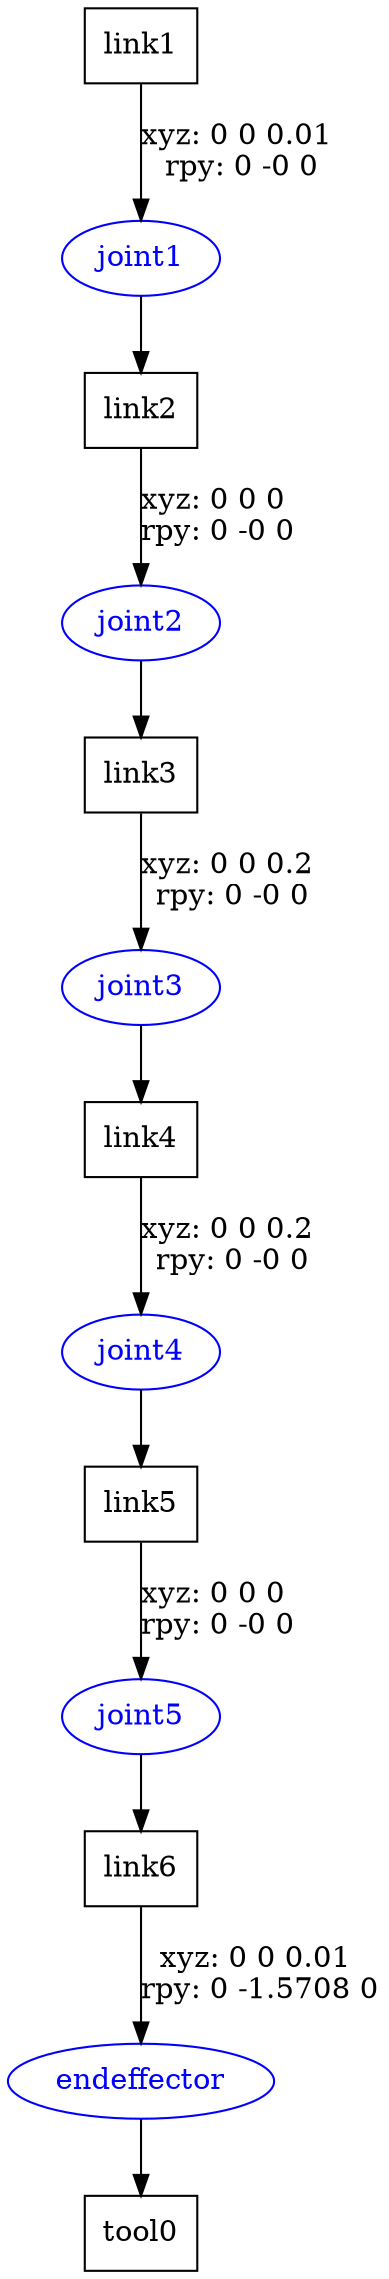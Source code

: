 digraph G {
node [shape=box];
"link1" [label="link1"];
"link2" [label="link2"];
"link3" [label="link3"];
"link4" [label="link4"];
"link5" [label="link5"];
"link6" [label="link6"];
"tool0" [label="tool0"];
node [shape=ellipse, color=blue, fontcolor=blue];
"link1" -> "joint1" [label="xyz: 0 0 0.01 \nrpy: 0 -0 0"]
"joint1" -> "link2"
"link2" -> "joint2" [label="xyz: 0 0 0 \nrpy: 0 -0 0"]
"joint2" -> "link3"
"link3" -> "joint3" [label="xyz: 0 0 0.2 \nrpy: 0 -0 0"]
"joint3" -> "link4"
"link4" -> "joint4" [label="xyz: 0 0 0.2 \nrpy: 0 -0 0"]
"joint4" -> "link5"
"link5" -> "joint5" [label="xyz: 0 0 0 \nrpy: 0 -0 0"]
"joint5" -> "link6"
"link6" -> "endeffector" [label="xyz: 0 0 0.01 \nrpy: 0 -1.5708 0"]
"endeffector" -> "tool0"
}
